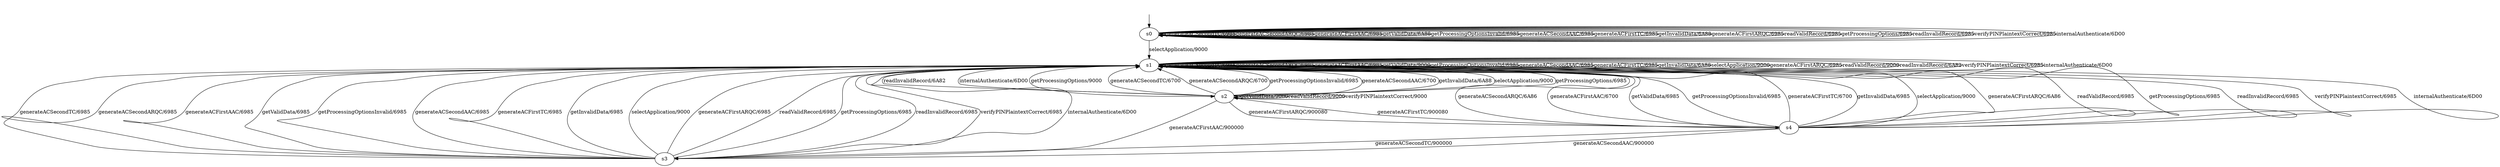 digraph h0 {
s0 [label="s0"];
s1 [label="s1"];
s2 [label="s2"];
s3 [label="s3"];
s4 [label="s4"];
s0 -> s0 [label="generateACSecondTC/6985"];
s0 -> s0 [label="generateACSecondARQC/6985"];
s0 -> s0 [label="generateACFirstAAC/6985"];
s0 -> s0 [label="getValidData/6A88"];
s0 -> s0 [label="getProcessingOptionsInvalid/6985"];
s0 -> s0 [label="generateACSecondAAC/6985"];
s0 -> s0 [label="generateACFirstTC/6985"];
s0 -> s0 [label="getInvalidData/6A88"];
s0 -> s1 [label="selectApplication/9000"];
s0 -> s0 [label="generateACFirstARQC/6985"];
s0 -> s0 [label="readValidRecord/6985"];
s0 -> s0 [label="getProcessingOptions/6985"];
s0 -> s0 [label="readInvalidRecord/6985"];
s0 -> s0 [label="verifyPINPlaintextCorrect/6985"];
s0 -> s0 [label="internalAuthenticate/6D00"];
s1 -> s1 [label="generateACSecondTC/6985"];
s1 -> s1 [label="generateACSecondARQC/6985"];
s1 -> s1 [label="generateACFirstAAC/6985"];
s1 -> s1 [label="getValidData/9000"];
s1 -> s1 [label="getProcessingOptionsInvalid/6985"];
s1 -> s1 [label="generateACSecondAAC/6985"];
s1 -> s1 [label="generateACFirstTC/6985"];
s1 -> s1 [label="getInvalidData/6A88"];
s1 -> s1 [label="selectApplication/9000"];
s1 -> s1 [label="generateACFirstARQC/6985"];
s1 -> s1 [label="readValidRecord/9000"];
s1 -> s2 [label="getProcessingOptions/9000"];
s1 -> s1 [label="readInvalidRecord/6A82"];
s1 -> s1 [label="verifyPINPlaintextCorrect/6985"];
s1 -> s1 [label="internalAuthenticate/6D00"];
s2 -> s1 [label="generateACSecondTC/6700"];
s2 -> s1 [label="generateACSecondARQC/6700"];
s2 -> s3 [label="generateACFirstAAC/900000"];
s2 -> s2 [label="getValidData/9000"];
s2 -> s1 [label="getProcessingOptionsInvalid/6985"];
s2 -> s1 [label="generateACSecondAAC/6700"];
s2 -> s4 [label="generateACFirstTC/900080"];
s2 -> s1 [label="getInvalidData/6A88"];
s2 -> s1 [label="selectApplication/9000"];
s2 -> s4 [label="generateACFirstARQC/900080"];
s2 -> s2 [label="readValidRecord/9000"];
s2 -> s1 [label="getProcessingOptions/6985"];
s2 -> s1 [label="readInvalidRecord/6A82"];
s2 -> s2 [label="verifyPINPlaintextCorrect/9000"];
s2 -> s1 [label="internalAuthenticate/6D00"];
s3 -> s1 [label="generateACSecondTC/6985"];
s3 -> s1 [label="generateACSecondARQC/6985"];
s3 -> s1 [label="generateACFirstAAC/6985"];
s3 -> s1 [label="getValidData/6985"];
s3 -> s1 [label="getProcessingOptionsInvalid/6985"];
s3 -> s1 [label="generateACSecondAAC/6985"];
s3 -> s1 [label="generateACFirstTC/6985"];
s3 -> s1 [label="getInvalidData/6985"];
s3 -> s1 [label="selectApplication/9000"];
s3 -> s1 [label="generateACFirstARQC/6985"];
s3 -> s1 [label="readValidRecord/6985"];
s3 -> s1 [label="getProcessingOptions/6985"];
s3 -> s1 [label="readInvalidRecord/6985"];
s3 -> s1 [label="verifyPINPlaintextCorrect/6985"];
s3 -> s1 [label="internalAuthenticate/6D00"];
s4 -> s3 [label="generateACSecondTC/900000"];
s4 -> s1 [label="generateACSecondARQC/6A86"];
s4 -> s1 [label="generateACFirstAAC/6700"];
s4 -> s1 [label="getValidData/6985"];
s4 -> s1 [label="getProcessingOptionsInvalid/6985"];
s4 -> s3 [label="generateACSecondAAC/900000"];
s4 -> s1 [label="generateACFirstTC/6700"];
s4 -> s1 [label="getInvalidData/6985"];
s4 -> s1 [label="selectApplication/9000"];
s4 -> s1 [label="generateACFirstARQC/6A86"];
s4 -> s1 [label="readValidRecord/6985"];
s4 -> s1 [label="getProcessingOptions/6985"];
s4 -> s1 [label="readInvalidRecord/6985"];
s4 -> s1 [label="verifyPINPlaintextCorrect/6985"];
s4 -> s1 [label="internalAuthenticate/6D00"];
__start0 [shape=none, label=""];
__start0 -> s0 [label=""];
}
